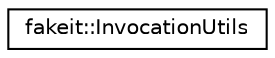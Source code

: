 digraph "Graphical Class Hierarchy"
{
  edge [fontname="Helvetica",fontsize="10",labelfontname="Helvetica",labelfontsize="10"];
  node [fontname="Helvetica",fontsize="10",shape=record];
  rankdir="LR";
  Node1 [label="fakeit::InvocationUtils",height=0.2,width=0.4,color="black", fillcolor="white", style="filled",URL="$d6/d40/structfakeit_1_1InvocationUtils.html"];
}
